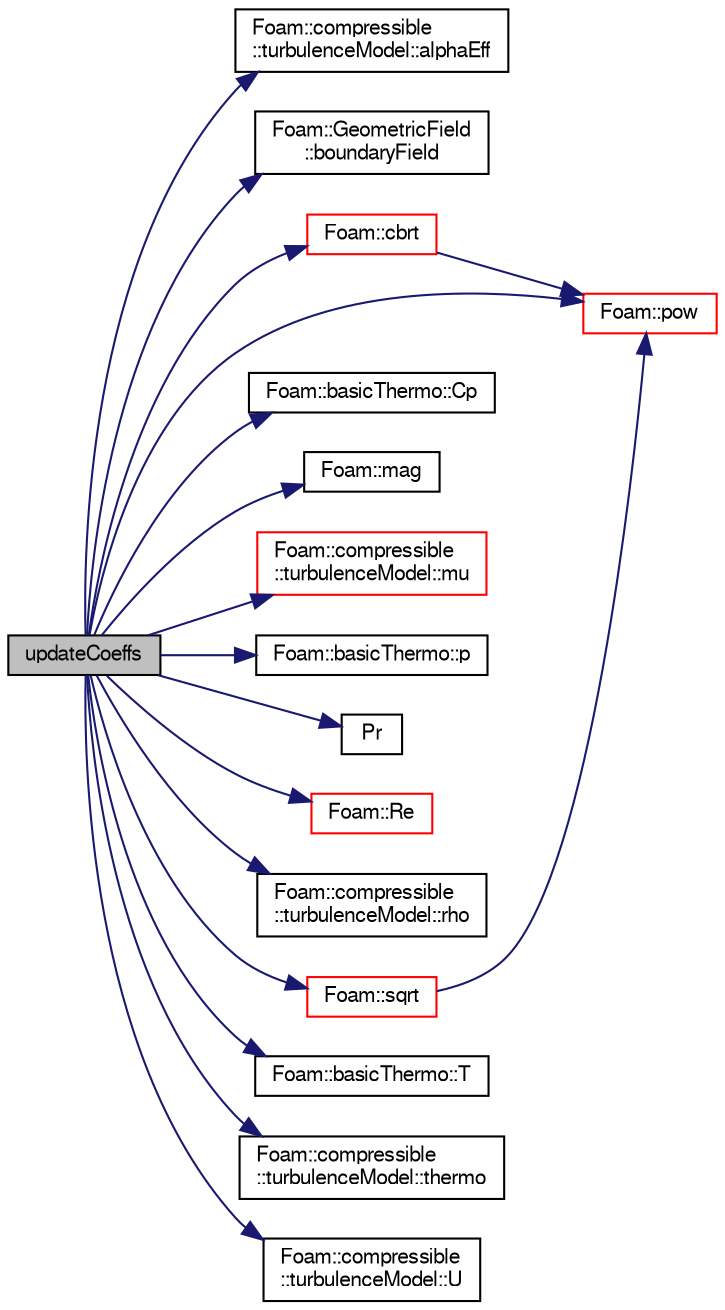 digraph "updateCoeffs"
{
  bgcolor="transparent";
  edge [fontname="FreeSans",fontsize="10",labelfontname="FreeSans",labelfontsize="10"];
  node [fontname="FreeSans",fontsize="10",shape=record];
  rankdir="LR";
  Node60 [label="updateCoeffs",height=0.2,width=0.4,color="black", fillcolor="grey75", style="filled", fontcolor="black"];
  Node60 -> Node61 [color="midnightblue",fontsize="10",style="solid",fontname="FreeSans"];
  Node61 [label="Foam::compressible\l::turbulenceModel::alphaEff",height=0.2,width=0.4,color="black",URL="$a30818.html#ac0cc195242d455ea246acb3bd701d000",tooltip="Return the effective turbulence thermal diffusivity. "];
  Node60 -> Node62 [color="midnightblue",fontsize="10",style="solid",fontname="FreeSans"];
  Node62 [label="Foam::GeometricField\l::boundaryField",height=0.2,width=0.4,color="black",URL="$a22434.html#a3c6c1a789b48ea0c5e8bff64f9c14f2d",tooltip="Return reference to GeometricBoundaryField. "];
  Node60 -> Node63 [color="midnightblue",fontsize="10",style="solid",fontname="FreeSans"];
  Node63 [label="Foam::cbrt",height=0.2,width=0.4,color="red",URL="$a21124.html#aca0b7feea326c0e1e9e04078a319d019"];
  Node63 -> Node68 [color="midnightblue",fontsize="10",style="solid",fontname="FreeSans"];
  Node68 [label="Foam::pow",height=0.2,width=0.4,color="red",URL="$a21124.html#a7500c8e9d27a442adc75e287de074c7c"];
  Node60 -> Node69 [color="midnightblue",fontsize="10",style="solid",fontname="FreeSans"];
  Node69 [label="Foam::basicThermo::Cp",height=0.2,width=0.4,color="black",URL="$a29734.html#aeb42ae5d3914853483e7ef6b13e2ef75",tooltip="Heat capacity at constant pressure [J/kg/K]. "];
  Node60 -> Node70 [color="midnightblue",fontsize="10",style="solid",fontname="FreeSans"];
  Node70 [label="Foam::mag",height=0.2,width=0.4,color="black",URL="$a21124.html#a929da2a3fdcf3dacbbe0487d3a330dae"];
  Node60 -> Node71 [color="midnightblue",fontsize="10",style="solid",fontname="FreeSans"];
  Node71 [label="Foam::compressible\l::turbulenceModel::mu",height=0.2,width=0.4,color="red",URL="$a30818.html#a54025d7e9635694b562bfb981e31e6da",tooltip="Return the laminar viscosity. "];
  Node60 -> Node73 [color="midnightblue",fontsize="10",style="solid",fontname="FreeSans"];
  Node73 [label="Foam::basicThermo::p",height=0.2,width=0.4,color="black",URL="$a29734.html#a559539638a23431ca4b538c03b46e746",tooltip="Pressure [Pa]. "];
  Node60 -> Node68 [color="midnightblue",fontsize="10",style="solid",fontname="FreeSans"];
  Node60 -> Node74 [color="midnightblue",fontsize="10",style="solid",fontname="FreeSans"];
  Node74 [label="Pr",height=0.2,width=0.4,color="black",URL="$a39152.html#a1db7a9e58e450e6ddc830a30f0674a02"];
  Node60 -> Node75 [color="midnightblue",fontsize="10",style="solid",fontname="FreeSans"];
  Node75 [label="Foam::Re",height=0.2,width=0.4,color="red",URL="$a21124.html#affa366970bcbe0f7ccf7c85557a3e12b"];
  Node60 -> Node78 [color="midnightblue",fontsize="10",style="solid",fontname="FreeSans"];
  Node78 [label="Foam::compressible\l::turbulenceModel::rho",height=0.2,width=0.4,color="black",URL="$a30818.html#a85451bc9acf825ab1d3c3c143714bc38",tooltip="Access function to density field. "];
  Node60 -> Node79 [color="midnightblue",fontsize="10",style="solid",fontname="FreeSans"];
  Node79 [label="Foam::sqrt",height=0.2,width=0.4,color="red",URL="$a21124.html#a8616bd62eebf2342a80222fecb1bda71"];
  Node79 -> Node68 [color="midnightblue",fontsize="10",style="solid",fontname="FreeSans"];
  Node60 -> Node80 [color="midnightblue",fontsize="10",style="solid",fontname="FreeSans"];
  Node80 [label="Foam::basicThermo::T",height=0.2,width=0.4,color="black",URL="$a29734.html#a36910f175f1b9478cb168b63da0a9904",tooltip="Temperature [K]. "];
  Node60 -> Node81 [color="midnightblue",fontsize="10",style="solid",fontname="FreeSans"];
  Node81 [label="Foam::compressible\l::turbulenceModel::thermo",height=0.2,width=0.4,color="black",URL="$a30818.html#add0b7ef56f878b21b4dec428bb69592a",tooltip="Access function to thermophysical model. "];
  Node60 -> Node82 [color="midnightblue",fontsize="10",style="solid",fontname="FreeSans"];
  Node82 [label="Foam::compressible\l::turbulenceModel::U",height=0.2,width=0.4,color="black",URL="$a30818.html#a536d168d7b335fe81f506f232b5b4872",tooltip="Access function to velocity field. "];
}
